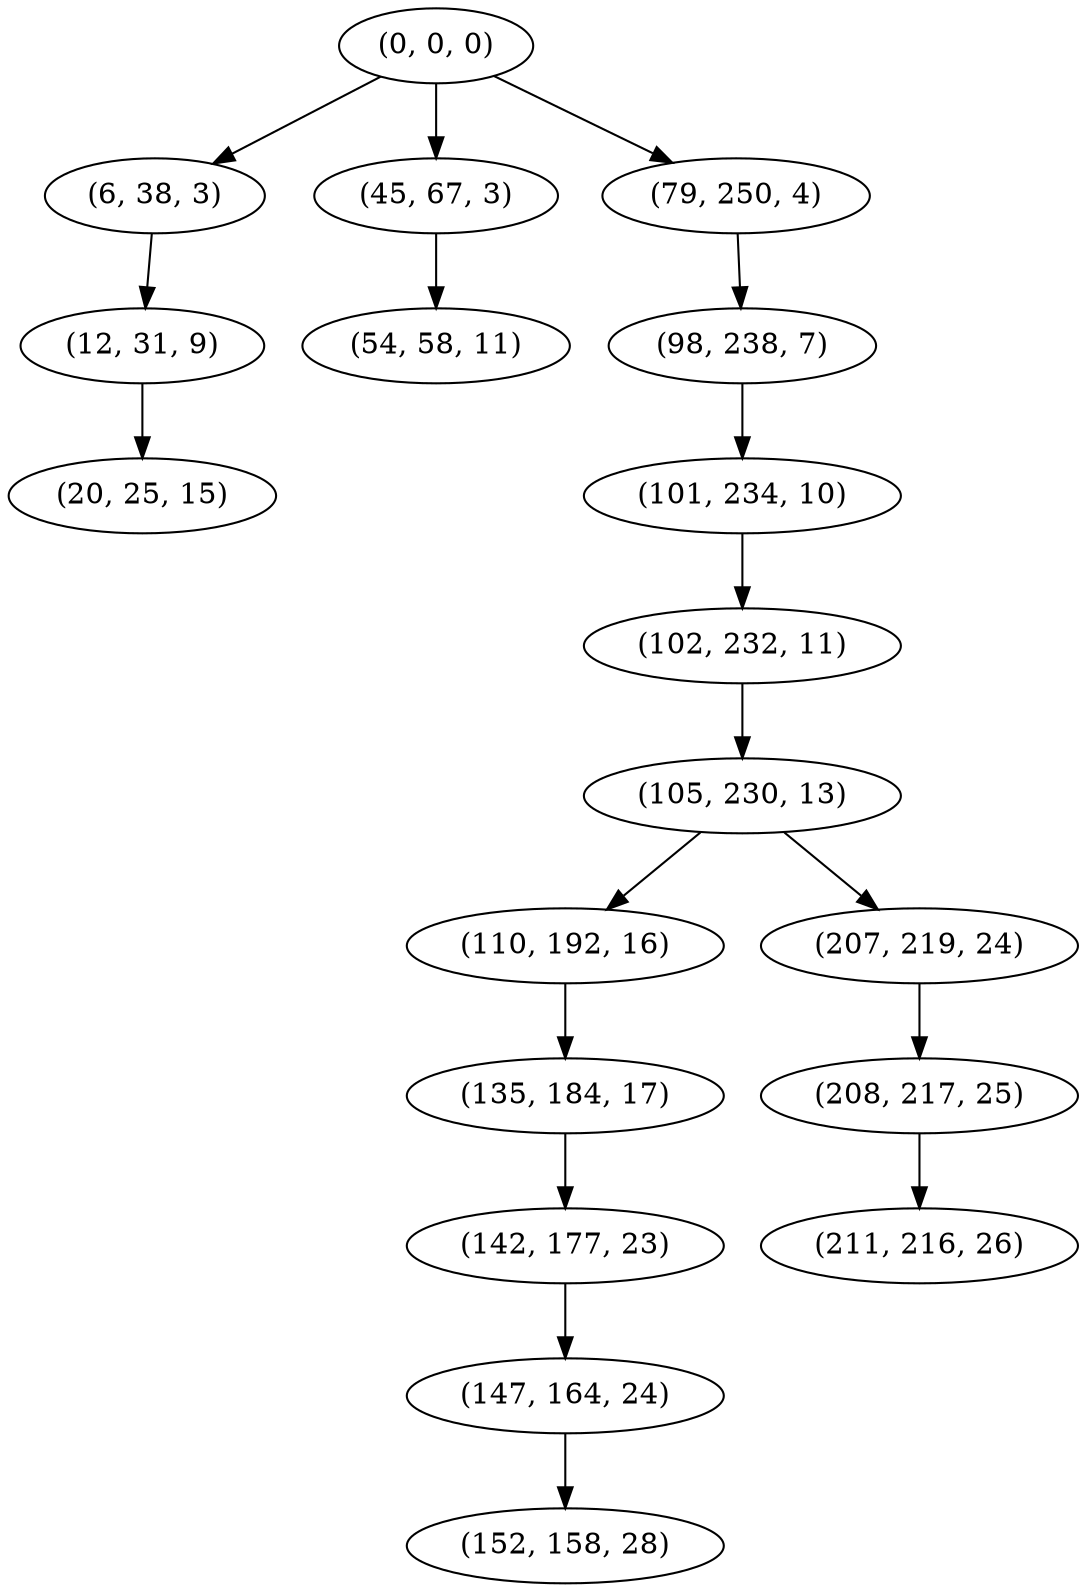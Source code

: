 digraph tree {
    "(0, 0, 0)";
    "(6, 38, 3)";
    "(12, 31, 9)";
    "(20, 25, 15)";
    "(45, 67, 3)";
    "(54, 58, 11)";
    "(79, 250, 4)";
    "(98, 238, 7)";
    "(101, 234, 10)";
    "(102, 232, 11)";
    "(105, 230, 13)";
    "(110, 192, 16)";
    "(135, 184, 17)";
    "(142, 177, 23)";
    "(147, 164, 24)";
    "(152, 158, 28)";
    "(207, 219, 24)";
    "(208, 217, 25)";
    "(211, 216, 26)";
    "(0, 0, 0)" -> "(6, 38, 3)";
    "(0, 0, 0)" -> "(45, 67, 3)";
    "(0, 0, 0)" -> "(79, 250, 4)";
    "(6, 38, 3)" -> "(12, 31, 9)";
    "(12, 31, 9)" -> "(20, 25, 15)";
    "(45, 67, 3)" -> "(54, 58, 11)";
    "(79, 250, 4)" -> "(98, 238, 7)";
    "(98, 238, 7)" -> "(101, 234, 10)";
    "(101, 234, 10)" -> "(102, 232, 11)";
    "(102, 232, 11)" -> "(105, 230, 13)";
    "(105, 230, 13)" -> "(110, 192, 16)";
    "(105, 230, 13)" -> "(207, 219, 24)";
    "(110, 192, 16)" -> "(135, 184, 17)";
    "(135, 184, 17)" -> "(142, 177, 23)";
    "(142, 177, 23)" -> "(147, 164, 24)";
    "(147, 164, 24)" -> "(152, 158, 28)";
    "(207, 219, 24)" -> "(208, 217, 25)";
    "(208, 217, 25)" -> "(211, 216, 26)";
}
